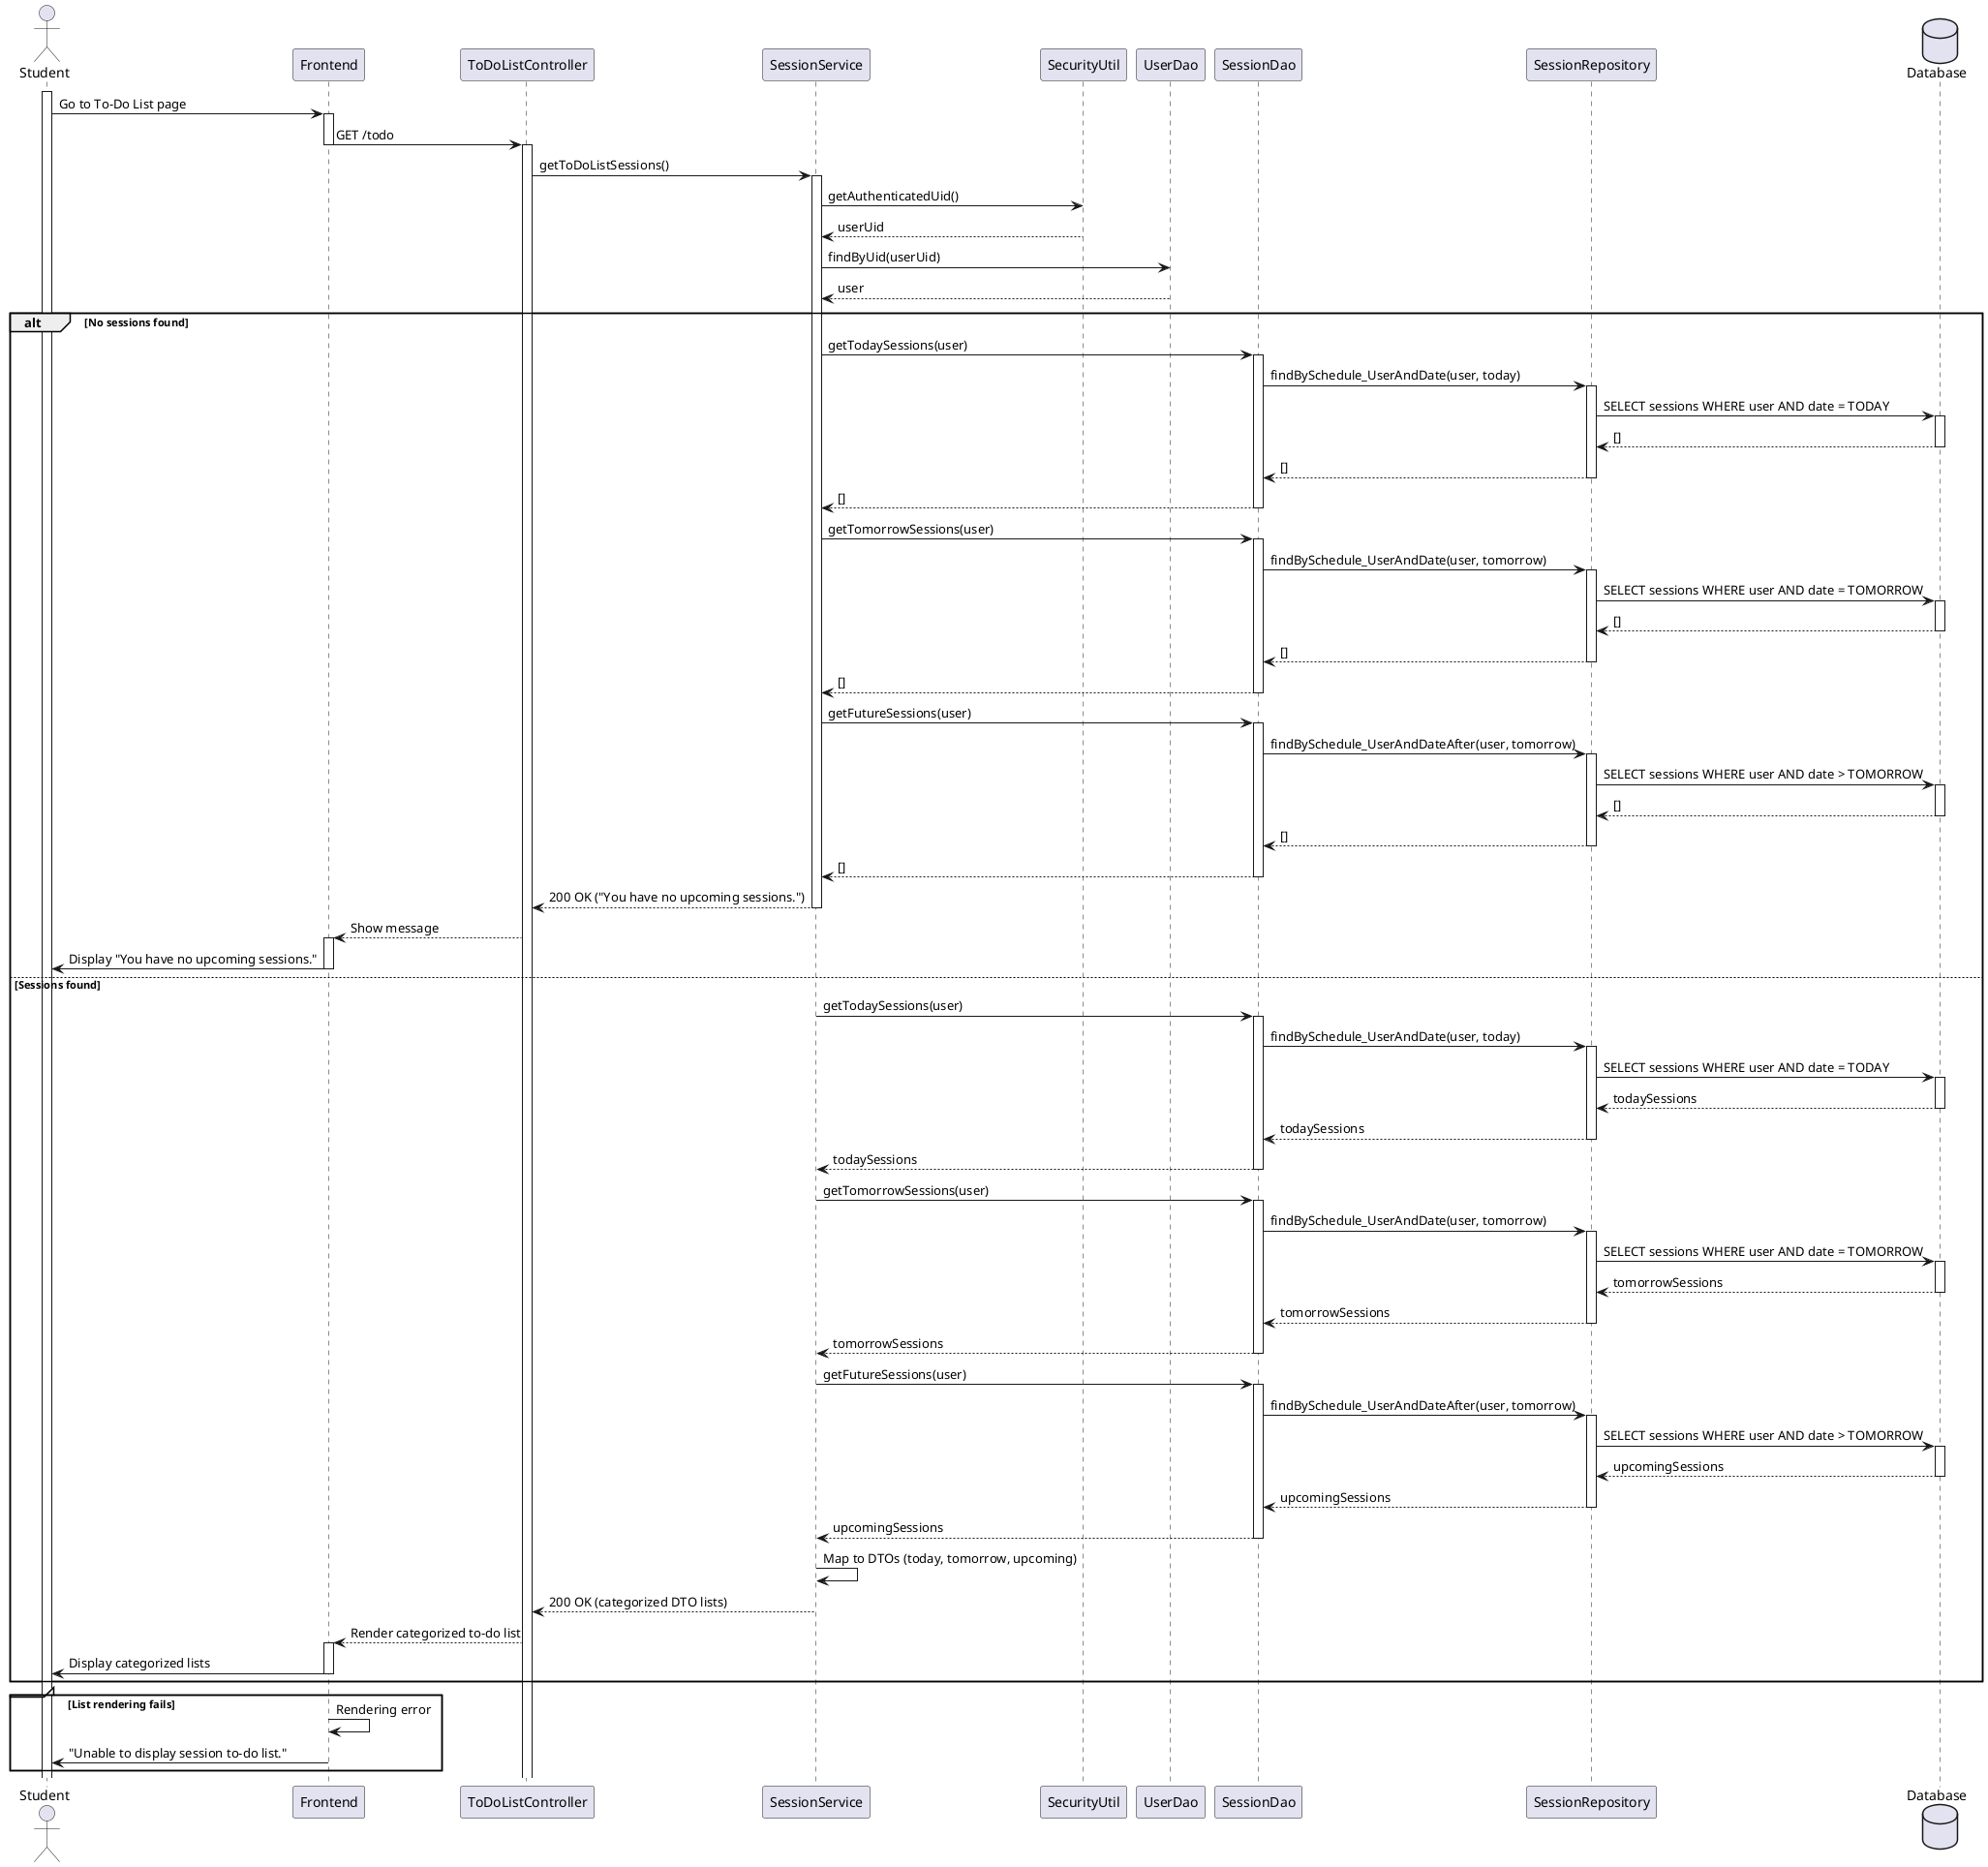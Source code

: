 @startuml
actor Student
participant "Frontend" as FE
participant "ToDoListController" as C
participant "SessionService" as S
participant "SecurityUtil" as SU
participant "UserDao" as UD
participant "SessionDao" as SD
participant "SessionRepository" as SR
database "Database" as DB

activate Student
Student -> FE : Go to To-Do List page
activate FE

FE -> C : GET /todo
deactivate FE
activate C

C -> S : getToDoListSessions()
activate S

S -> SU : getAuthenticatedUid()
SU --> S : userUid

S -> UD : findByUid(userUid)
UD --> S : user

alt No sessions found
    S -> SD : getTodaySessions(user)
    activate SD
    SD -> SR : findBySchedule_UserAndDate(user, today)
    activate SR
    SR -> DB : SELECT sessions WHERE user AND date = TODAY
    activate DB
    DB --> SR : []
    deactivate DB
    SR --> SD : []
    deactivate SR
    SD --> S : []
    deactivate SD

    S -> SD : getTomorrowSessions(user)
    activate SD
    SD -> SR : findBySchedule_UserAndDate(user, tomorrow)
    activate SR
    SR -> DB : SELECT sessions WHERE user AND date = TOMORROW
    activate DB
    DB --> SR : []
    deactivate DB
    SR --> SD : []
    deactivate SR
    SD --> S : []
    deactivate SD

    S -> SD : getFutureSessions(user)
    activate SD
    SD -> SR : findBySchedule_UserAndDateAfter(user, tomorrow)
    activate SR
    SR -> DB : SELECT sessions WHERE user AND date > TOMORROW
    activate DB
    DB --> SR : []
    deactivate DB
    SR --> SD : []
    deactivate SR
    SD --> S : []
    deactivate SD

    S --> C : 200 OK ("You have no upcoming sessions.")
    deactivate S

    C --> FE : Show message
    activate FE
    FE -> Student : Display "You have no upcoming sessions."
    deactivate FE

else Sessions found
    S -> SD : getTodaySessions(user)
    activate SD
    SD -> SR : findBySchedule_UserAndDate(user, today)
    activate SR
    SR -> DB : SELECT sessions WHERE user AND date = TODAY
    activate DB
    DB --> SR : todaySessions
    deactivate DB
    SR --> SD : todaySessions
    deactivate SR
    SD --> S : todaySessions
    deactivate SD

    S -> SD : getTomorrowSessions(user)
    activate SD
    SD -> SR : findBySchedule_UserAndDate(user, tomorrow)
    activate SR
    SR -> DB : SELECT sessions WHERE user AND date = TOMORROW
    activate DB
    DB --> SR : tomorrowSessions
    deactivate DB
    SR --> SD : tomorrowSessions
    deactivate SR
    SD --> S : tomorrowSessions
    deactivate SD

    S -> SD : getFutureSessions(user)
    activate SD
    SD -> SR : findBySchedule_UserAndDateAfter(user, tomorrow)
    activate SR
    SR -> DB : SELECT sessions WHERE user AND date > TOMORROW
    activate DB
    DB --> SR : upcomingSessions
    deactivate DB
    SR --> SD : upcomingSessions
    deactivate SR
    SD --> S : upcomingSessions
    deactivate SD

    S -> S : Map to DTOs (today, tomorrow, upcoming)
    S --> C : 200 OK (categorized DTO lists)
    deactivate S

    C --> FE : Render categorized to-do list
    activate FE
    FE -> Student : Display categorized lists
    deactivate FE
end

group [List rendering fails]
    FE -> FE : Rendering error
    FE -> Student : "Unable to display session to-do list."
end
@enduml
